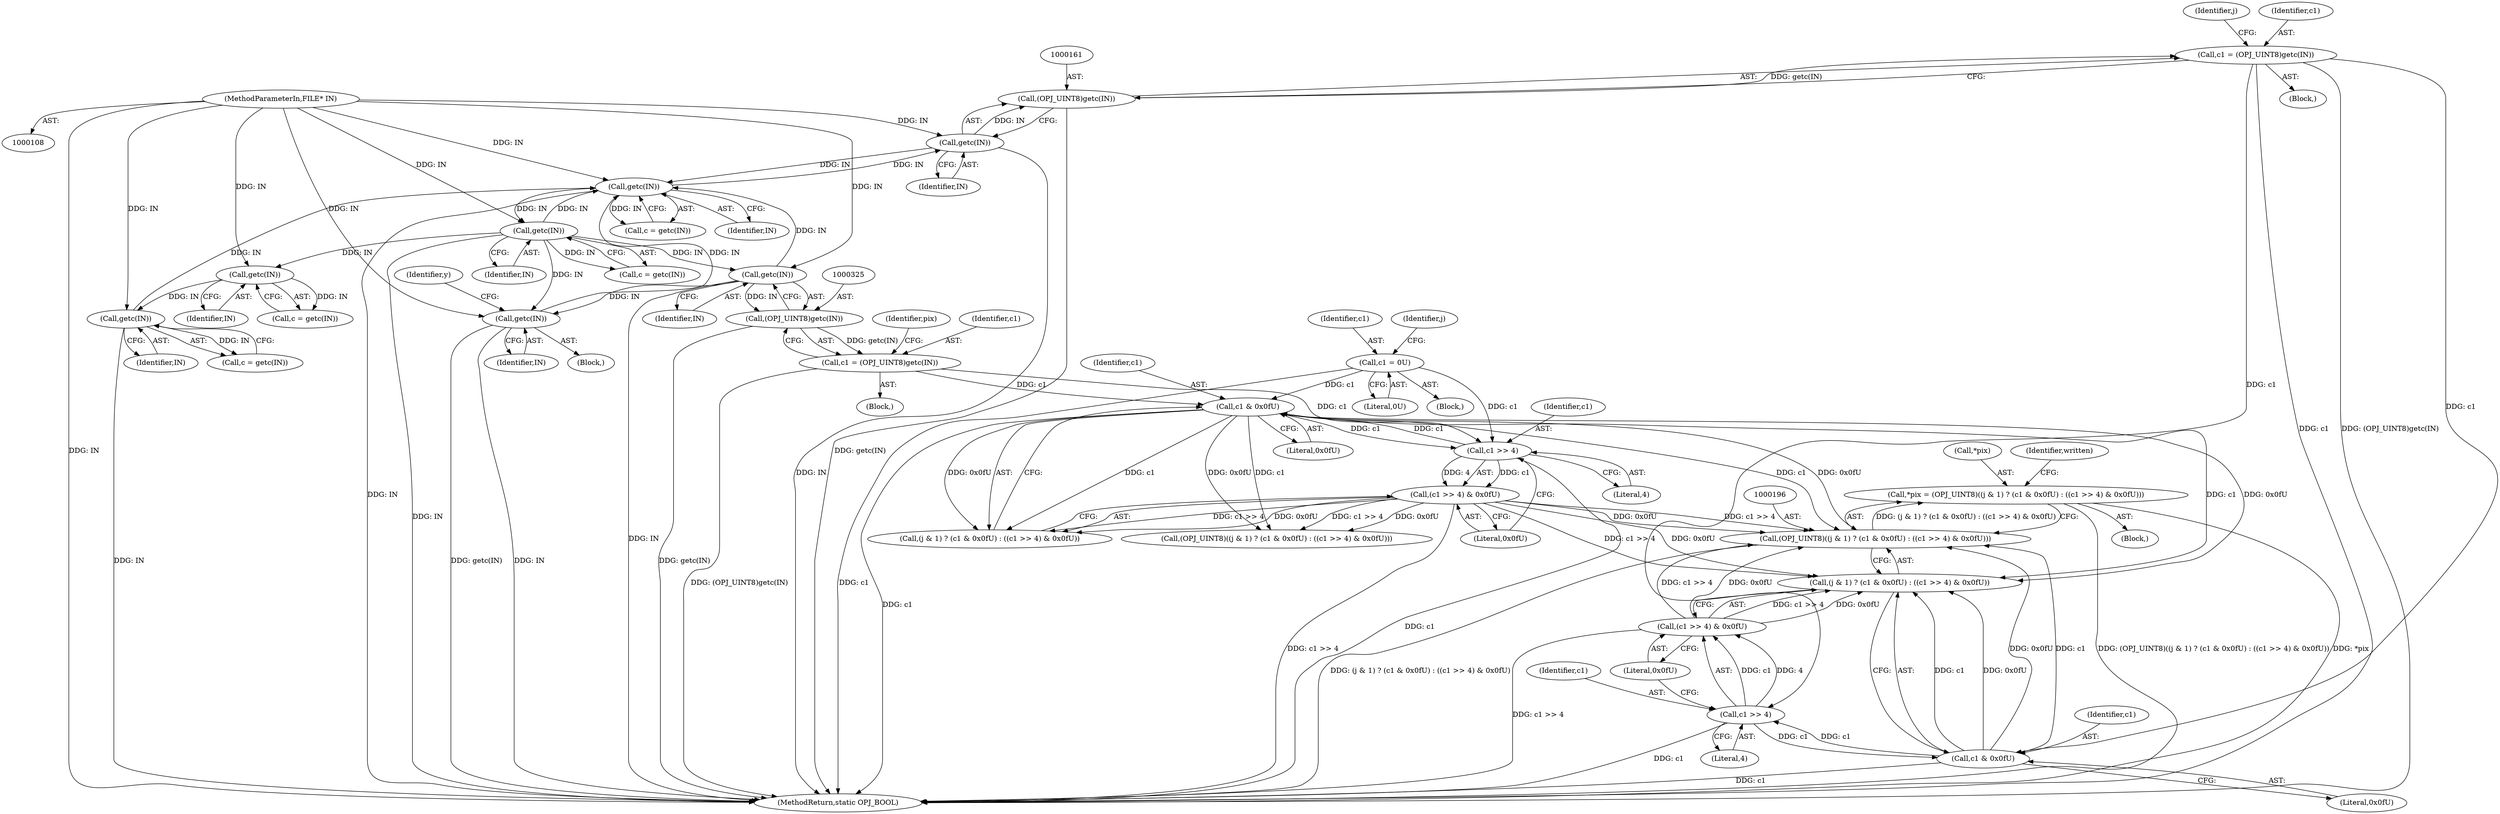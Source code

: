digraph "0_openjpeg_cbe7384016083eac16078b359acd7a842253d503@pointer" {
"1000192" [label="(Call,*pix = (OPJ_UINT8)((j & 1) ? (c1 & 0x0fU) : ((c1 >> 4) & 0x0fU)))"];
"1000195" [label="(Call,(OPJ_UINT8)((j & 1) ? (c1 & 0x0fU) : ((c1 >> 4) & 0x0fU)))"];
"1000201" [label="(Call,c1 & 0x0fU)"];
"1000158" [label="(Call,c1 = (OPJ_UINT8)getc(IN))"];
"1000160" [label="(Call,(OPJ_UINT8)getc(IN))"];
"1000162" [label="(Call,getc(IN))"];
"1000145" [label="(Call,getc(IN))"];
"1000360" [label="(Call,getc(IN))"];
"1000215" [label="(Call,getc(IN))"];
"1000109" [label="(MethodParameterIn,FILE* IN)"];
"1000326" [label="(Call,getc(IN))"];
"1000264" [label="(Call,getc(IN))"];
"1000255" [label="(Call,getc(IN))"];
"1000205" [label="(Call,c1 >> 4)"];
"1000337" [label="(Call,c1 & 0x0fU)"];
"1000284" [label="(Call,c1 = 0U)"];
"1000341" [label="(Call,c1 >> 4)"];
"1000322" [label="(Call,c1 = (OPJ_UINT8)getc(IN))"];
"1000324" [label="(Call,(OPJ_UINT8)getc(IN))"];
"1000204" [label="(Call,(c1 >> 4) & 0x0fU)"];
"1000340" [label="(Call,(c1 >> 4) & 0x0fU)"];
"1000204" [label="(Call,(c1 >> 4) & 0x0fU)"];
"1000143" [label="(Call,c = getc(IN))"];
"1000361" [label="(Identifier,IN)"];
"1000255" [label="(Call,getc(IN))"];
"1000338" [label="(Identifier,c1)"];
"1000330" [label="(Identifier,pix)"];
"1000192" [label="(Call,*pix = (OPJ_UINT8)((j & 1) ? (c1 & 0x0fU) : ((c1 >> 4) & 0x0fU)))"];
"1000289" [label="(Identifier,j)"];
"1000359" [label="(Block,)"];
"1000265" [label="(Identifier,IN)"];
"1000321" [label="(Block,)"];
"1000285" [label="(Identifier,c1)"];
"1000324" [label="(Call,(OPJ_UINT8)getc(IN))"];
"1000210" [label="(Identifier,written)"];
"1000195" [label="(Call,(OPJ_UINT8)((j & 1) ? (c1 & 0x0fU) : ((c1 >> 4) & 0x0fU)))"];
"1000203" [label="(Literal,0x0fU)"];
"1000264" [label="(Call,getc(IN))"];
"1000286" [label="(Literal,0U)"];
"1000155" [label="(Block,)"];
"1000166" [label="(Identifier,j)"];
"1000253" [label="(Call,c = getc(IN))"];
"1000343" [label="(Literal,4)"];
"1000342" [label="(Identifier,c1)"];
"1000333" [label="(Call,(j & 1) ? (c1 & 0x0fU) : ((c1 >> 4) & 0x0fU))"];
"1000337" [label="(Call,c1 & 0x0fU)"];
"1000191" [label="(Block,)"];
"1000159" [label="(Identifier,c1)"];
"1000162" [label="(Call,getc(IN))"];
"1000256" [label="(Identifier,IN)"];
"1000145" [label="(Call,getc(IN))"];
"1000327" [label="(Identifier,IN)"];
"1000344" [label="(Literal,0x0fU)"];
"1000197" [label="(Call,(j & 1) ? (c1 & 0x0fU) : ((c1 >> 4) & 0x0fU))"];
"1000341" [label="(Call,c1 >> 4)"];
"1000281" [label="(Block,)"];
"1000205" [label="(Call,c1 >> 4)"];
"1000201" [label="(Call,c1 & 0x0fU)"];
"1000376" [label="(MethodReturn,static OPJ_BOOL)"];
"1000213" [label="(Call,c = getc(IN))"];
"1000146" [label="(Identifier,IN)"];
"1000139" [label="(Identifier,y)"];
"1000326" [label="(Call,getc(IN))"];
"1000284" [label="(Call,c1 = 0U)"];
"1000215" [label="(Call,getc(IN))"];
"1000323" [label="(Identifier,c1)"];
"1000158" [label="(Call,c1 = (OPJ_UINT8)getc(IN))"];
"1000206" [label="(Identifier,c1)"];
"1000331" [label="(Call,(OPJ_UINT8)((j & 1) ? (c1 & 0x0fU) : ((c1 >> 4) & 0x0fU)))"];
"1000163" [label="(Identifier,IN)"];
"1000109" [label="(MethodParameterIn,FILE* IN)"];
"1000340" [label="(Call,(c1 >> 4) & 0x0fU)"];
"1000360" [label="(Call,getc(IN))"];
"1000208" [label="(Literal,0x0fU)"];
"1000216" [label="(Identifier,IN)"];
"1000160" [label="(Call,(OPJ_UINT8)getc(IN))"];
"1000322" [label="(Call,c1 = (OPJ_UINT8)getc(IN))"];
"1000193" [label="(Call,*pix)"];
"1000202" [label="(Identifier,c1)"];
"1000339" [label="(Literal,0x0fU)"];
"1000207" [label="(Literal,4)"];
"1000262" [label="(Call,c = getc(IN))"];
"1000192" -> "1000191"  [label="AST: "];
"1000192" -> "1000195"  [label="CFG: "];
"1000193" -> "1000192"  [label="AST: "];
"1000195" -> "1000192"  [label="AST: "];
"1000210" -> "1000192"  [label="CFG: "];
"1000192" -> "1000376"  [label="DDG: (OPJ_UINT8)((j & 1) ? (c1 & 0x0fU) : ((c1 >> 4) & 0x0fU))"];
"1000192" -> "1000376"  [label="DDG: *pix"];
"1000195" -> "1000192"  [label="DDG: (j & 1) ? (c1 & 0x0fU) : ((c1 >> 4) & 0x0fU)"];
"1000195" -> "1000197"  [label="CFG: "];
"1000196" -> "1000195"  [label="AST: "];
"1000197" -> "1000195"  [label="AST: "];
"1000195" -> "1000376"  [label="DDG: (j & 1) ? (c1 & 0x0fU) : ((c1 >> 4) & 0x0fU)"];
"1000201" -> "1000195"  [label="DDG: c1"];
"1000201" -> "1000195"  [label="DDG: 0x0fU"];
"1000337" -> "1000195"  [label="DDG: c1"];
"1000337" -> "1000195"  [label="DDG: 0x0fU"];
"1000204" -> "1000195"  [label="DDG: c1 >> 4"];
"1000204" -> "1000195"  [label="DDG: 0x0fU"];
"1000340" -> "1000195"  [label="DDG: c1 >> 4"];
"1000340" -> "1000195"  [label="DDG: 0x0fU"];
"1000201" -> "1000197"  [label="AST: "];
"1000201" -> "1000203"  [label="CFG: "];
"1000202" -> "1000201"  [label="AST: "];
"1000203" -> "1000201"  [label="AST: "];
"1000197" -> "1000201"  [label="CFG: "];
"1000201" -> "1000376"  [label="DDG: c1"];
"1000201" -> "1000197"  [label="DDG: c1"];
"1000201" -> "1000197"  [label="DDG: 0x0fU"];
"1000158" -> "1000201"  [label="DDG: c1"];
"1000205" -> "1000201"  [label="DDG: c1"];
"1000201" -> "1000205"  [label="DDG: c1"];
"1000158" -> "1000155"  [label="AST: "];
"1000158" -> "1000160"  [label="CFG: "];
"1000159" -> "1000158"  [label="AST: "];
"1000160" -> "1000158"  [label="AST: "];
"1000166" -> "1000158"  [label="CFG: "];
"1000158" -> "1000376"  [label="DDG: c1"];
"1000158" -> "1000376"  [label="DDG: (OPJ_UINT8)getc(IN)"];
"1000160" -> "1000158"  [label="DDG: getc(IN)"];
"1000158" -> "1000205"  [label="DDG: c1"];
"1000160" -> "1000162"  [label="CFG: "];
"1000161" -> "1000160"  [label="AST: "];
"1000162" -> "1000160"  [label="AST: "];
"1000160" -> "1000376"  [label="DDG: getc(IN)"];
"1000162" -> "1000160"  [label="DDG: IN"];
"1000162" -> "1000163"  [label="CFG: "];
"1000163" -> "1000162"  [label="AST: "];
"1000162" -> "1000376"  [label="DDG: IN"];
"1000162" -> "1000145"  [label="DDG: IN"];
"1000145" -> "1000162"  [label="DDG: IN"];
"1000109" -> "1000162"  [label="DDG: IN"];
"1000145" -> "1000143"  [label="AST: "];
"1000145" -> "1000146"  [label="CFG: "];
"1000146" -> "1000145"  [label="AST: "];
"1000143" -> "1000145"  [label="CFG: "];
"1000145" -> "1000376"  [label="DDG: IN"];
"1000145" -> "1000143"  [label="DDG: IN"];
"1000360" -> "1000145"  [label="DDG: IN"];
"1000215" -> "1000145"  [label="DDG: IN"];
"1000264" -> "1000145"  [label="DDG: IN"];
"1000326" -> "1000145"  [label="DDG: IN"];
"1000109" -> "1000145"  [label="DDG: IN"];
"1000145" -> "1000215"  [label="DDG: IN"];
"1000360" -> "1000359"  [label="AST: "];
"1000360" -> "1000361"  [label="CFG: "];
"1000361" -> "1000360"  [label="AST: "];
"1000139" -> "1000360"  [label="CFG: "];
"1000360" -> "1000376"  [label="DDG: IN"];
"1000360" -> "1000376"  [label="DDG: getc(IN)"];
"1000215" -> "1000360"  [label="DDG: IN"];
"1000326" -> "1000360"  [label="DDG: IN"];
"1000109" -> "1000360"  [label="DDG: IN"];
"1000215" -> "1000213"  [label="AST: "];
"1000215" -> "1000216"  [label="CFG: "];
"1000216" -> "1000215"  [label="AST: "];
"1000213" -> "1000215"  [label="CFG: "];
"1000215" -> "1000376"  [label="DDG: IN"];
"1000215" -> "1000213"  [label="DDG: IN"];
"1000109" -> "1000215"  [label="DDG: IN"];
"1000215" -> "1000255"  [label="DDG: IN"];
"1000215" -> "1000326"  [label="DDG: IN"];
"1000109" -> "1000108"  [label="AST: "];
"1000109" -> "1000376"  [label="DDG: IN"];
"1000109" -> "1000255"  [label="DDG: IN"];
"1000109" -> "1000264"  [label="DDG: IN"];
"1000109" -> "1000326"  [label="DDG: IN"];
"1000326" -> "1000324"  [label="AST: "];
"1000326" -> "1000327"  [label="CFG: "];
"1000327" -> "1000326"  [label="AST: "];
"1000324" -> "1000326"  [label="CFG: "];
"1000326" -> "1000376"  [label="DDG: IN"];
"1000326" -> "1000324"  [label="DDG: IN"];
"1000264" -> "1000262"  [label="AST: "];
"1000264" -> "1000265"  [label="CFG: "];
"1000265" -> "1000264"  [label="AST: "];
"1000262" -> "1000264"  [label="CFG: "];
"1000264" -> "1000376"  [label="DDG: IN"];
"1000264" -> "1000262"  [label="DDG: IN"];
"1000255" -> "1000264"  [label="DDG: IN"];
"1000255" -> "1000253"  [label="AST: "];
"1000255" -> "1000256"  [label="CFG: "];
"1000256" -> "1000255"  [label="AST: "];
"1000253" -> "1000255"  [label="CFG: "];
"1000255" -> "1000253"  [label="DDG: IN"];
"1000205" -> "1000204"  [label="AST: "];
"1000205" -> "1000207"  [label="CFG: "];
"1000206" -> "1000205"  [label="AST: "];
"1000207" -> "1000205"  [label="AST: "];
"1000208" -> "1000205"  [label="CFG: "];
"1000205" -> "1000376"  [label="DDG: c1"];
"1000205" -> "1000204"  [label="DDG: c1"];
"1000205" -> "1000204"  [label="DDG: 4"];
"1000337" -> "1000333"  [label="AST: "];
"1000337" -> "1000339"  [label="CFG: "];
"1000338" -> "1000337"  [label="AST: "];
"1000339" -> "1000337"  [label="AST: "];
"1000333" -> "1000337"  [label="CFG: "];
"1000337" -> "1000376"  [label="DDG: c1"];
"1000337" -> "1000197"  [label="DDG: c1"];
"1000337" -> "1000197"  [label="DDG: 0x0fU"];
"1000337" -> "1000331"  [label="DDG: c1"];
"1000337" -> "1000331"  [label="DDG: 0x0fU"];
"1000337" -> "1000333"  [label="DDG: c1"];
"1000337" -> "1000333"  [label="DDG: 0x0fU"];
"1000284" -> "1000337"  [label="DDG: c1"];
"1000341" -> "1000337"  [label="DDG: c1"];
"1000322" -> "1000337"  [label="DDG: c1"];
"1000337" -> "1000341"  [label="DDG: c1"];
"1000284" -> "1000281"  [label="AST: "];
"1000284" -> "1000286"  [label="CFG: "];
"1000285" -> "1000284"  [label="AST: "];
"1000286" -> "1000284"  [label="AST: "];
"1000289" -> "1000284"  [label="CFG: "];
"1000284" -> "1000376"  [label="DDG: c1"];
"1000284" -> "1000341"  [label="DDG: c1"];
"1000341" -> "1000340"  [label="AST: "];
"1000341" -> "1000343"  [label="CFG: "];
"1000342" -> "1000341"  [label="AST: "];
"1000343" -> "1000341"  [label="AST: "];
"1000344" -> "1000341"  [label="CFG: "];
"1000341" -> "1000376"  [label="DDG: c1"];
"1000341" -> "1000340"  [label="DDG: c1"];
"1000341" -> "1000340"  [label="DDG: 4"];
"1000322" -> "1000341"  [label="DDG: c1"];
"1000322" -> "1000321"  [label="AST: "];
"1000322" -> "1000324"  [label="CFG: "];
"1000323" -> "1000322"  [label="AST: "];
"1000324" -> "1000322"  [label="AST: "];
"1000330" -> "1000322"  [label="CFG: "];
"1000322" -> "1000376"  [label="DDG: (OPJ_UINT8)getc(IN)"];
"1000324" -> "1000322"  [label="DDG: getc(IN)"];
"1000325" -> "1000324"  [label="AST: "];
"1000324" -> "1000376"  [label="DDG: getc(IN)"];
"1000204" -> "1000197"  [label="AST: "];
"1000204" -> "1000208"  [label="CFG: "];
"1000208" -> "1000204"  [label="AST: "];
"1000197" -> "1000204"  [label="CFG: "];
"1000204" -> "1000376"  [label="DDG: c1 >> 4"];
"1000204" -> "1000197"  [label="DDG: c1 >> 4"];
"1000204" -> "1000197"  [label="DDG: 0x0fU"];
"1000340" -> "1000333"  [label="AST: "];
"1000340" -> "1000344"  [label="CFG: "];
"1000344" -> "1000340"  [label="AST: "];
"1000333" -> "1000340"  [label="CFG: "];
"1000340" -> "1000376"  [label="DDG: c1 >> 4"];
"1000340" -> "1000197"  [label="DDG: c1 >> 4"];
"1000340" -> "1000197"  [label="DDG: 0x0fU"];
"1000340" -> "1000331"  [label="DDG: c1 >> 4"];
"1000340" -> "1000331"  [label="DDG: 0x0fU"];
"1000340" -> "1000333"  [label="DDG: c1 >> 4"];
"1000340" -> "1000333"  [label="DDG: 0x0fU"];
}
